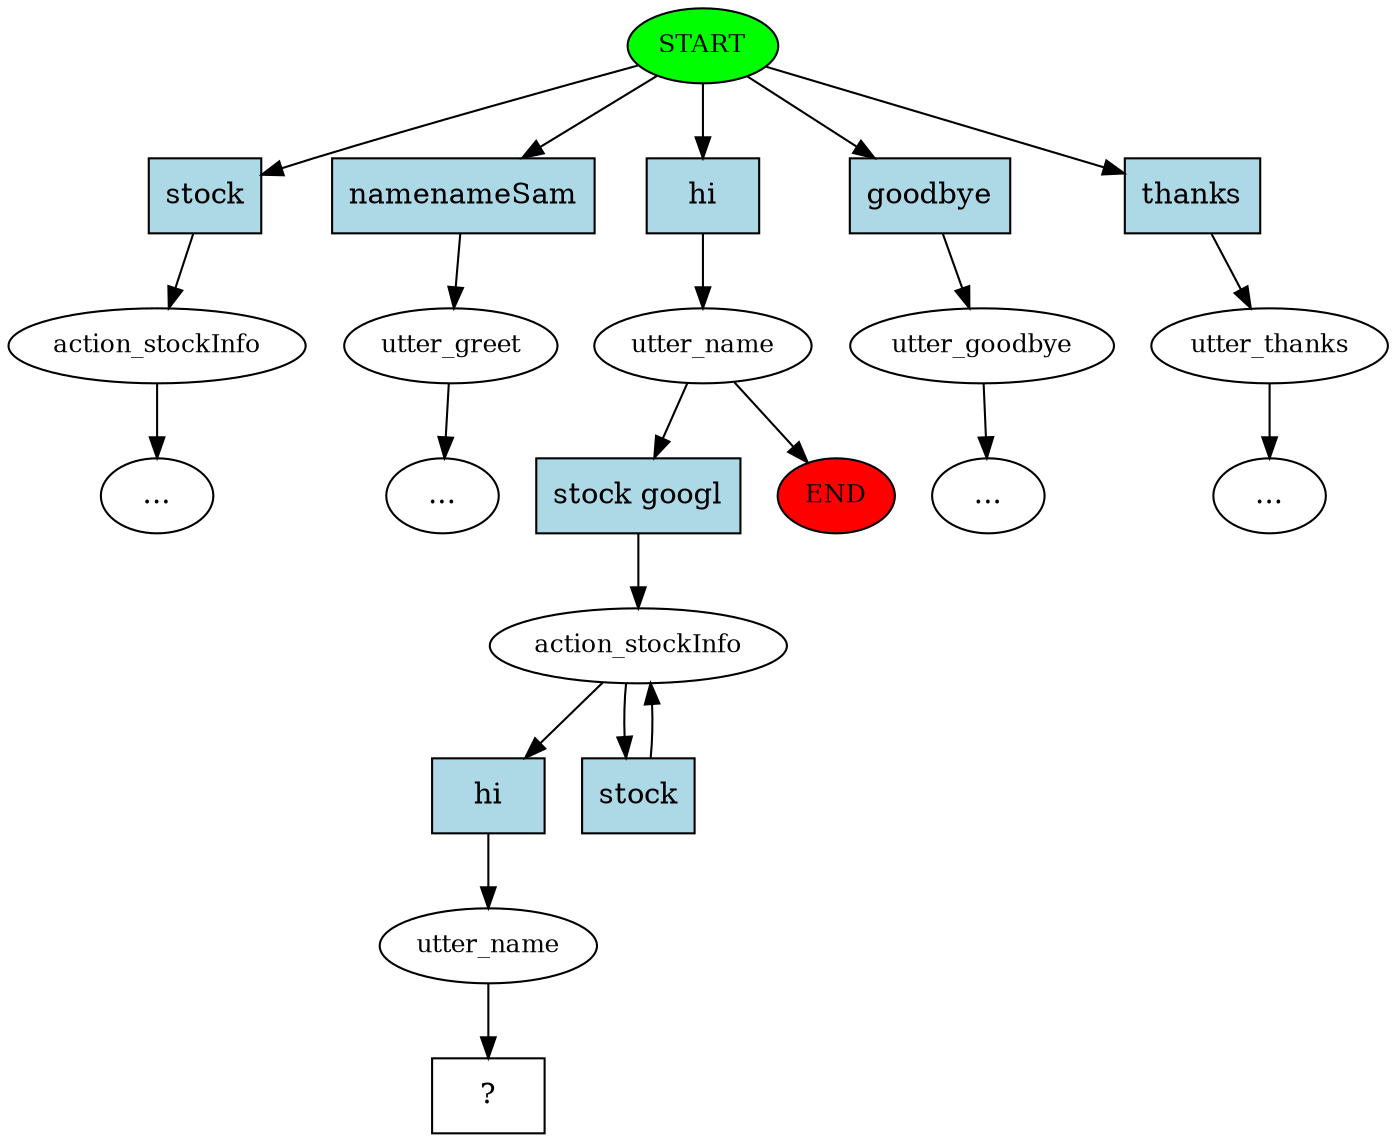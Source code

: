 digraph  {
0 [class="start active", fillcolor=green, fontsize=12, label=START, style=filled];
1 [class="", fontsize=12, label=action_stockInfo];
2 [class="", fontsize=12, label=utter_greet];
3 [class=active, fontsize=12, label=utter_name];
4 [class="", fontsize=12, label=utter_goodbye];
5 [class="", fontsize=12, label=utter_thanks];
7 [class=active, fontsize=12, label=action_stockInfo];
9 [class=active, fontsize=12, label=utter_name];
10 [class="intent dashed active", label="  ?  ", shape=rect];
11 [class=intent, fillcolor=lightblue, label=stock, shape=rect, style=filled];
12 [class=intent, fillcolor=lightblue, label=namenameSam, shape=rect, style=filled];
13 [class="intent active", fillcolor=lightblue, label=hi, shape=rect, style=filled];
14 [class=intent, fillcolor=lightblue, label=goodbye, shape=rect, style=filled];
15 [class=intent, fillcolor=lightblue, label=thanks, shape=rect, style=filled];
16 [class="intent active", fillcolor=lightblue, label="stock googl", shape=rect, style=filled];
17 [class="intent active", fillcolor=lightblue, label=hi, shape=rect, style=filled];
18 [class="intent active", fillcolor=lightblue, label=stock, shape=rect, style=filled];
"-1" [class=end, fillcolor=red, fontsize=12, label=END, style=filled];
"-6" [class=ellipsis, label="..."];
"-5" [class=ellipsis, label="..."];
"-4" [class=ellipsis, label="..."];
"-3" [class=ellipsis, label="..."];
0 -> 11  [class="", key=0];
0 -> 12  [class="", key=0];
0 -> 13  [class=active, key=0];
0 -> 14  [class="", key=0];
0 -> 15  [class="", key=0];
1 -> "-3"  [class="", key=NONE, label=""];
2 -> "-4"  [class="", key=NONE, label=""];
3 -> 16  [class=active, key=0];
3 -> "-1"  [class="", key=NONE, label=""];
4 -> "-5"  [class="", key=NONE, label=""];
5 -> "-6"  [class="", key=NONE, label=""];
7 -> 17  [class=active, key=0];
7 -> 18  [class=active, key=0];
9 -> 10  [class=active, key=NONE, label=""];
11 -> 1  [class="", key=0];
12 -> 2  [class="", key=0];
13 -> 3  [class=active, key=0];
14 -> 4  [class="", key=0];
15 -> 5  [class="", key=0];
16 -> 7  [class=active, key=0];
17 -> 9  [class=active, key=0];
18 -> 7  [class=active, key=0];
}
